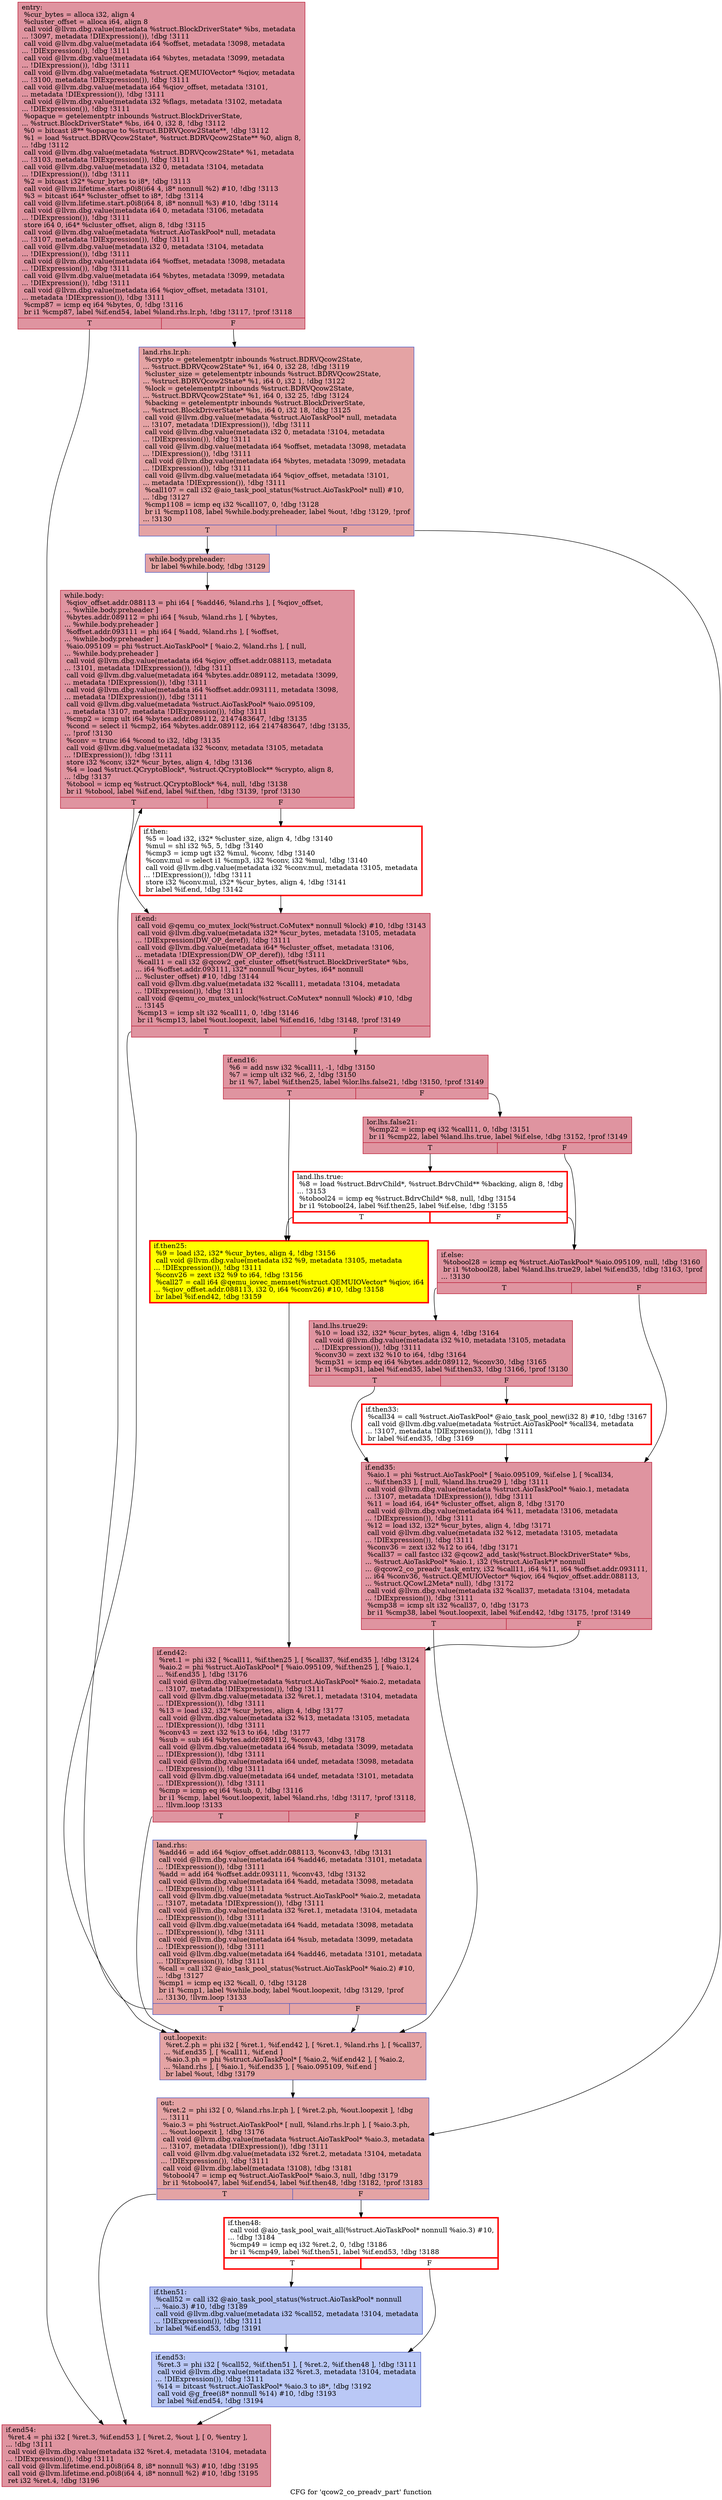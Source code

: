 digraph "CFG for 'qcow2_co_preadv_part' function" {
	label="CFG for 'qcow2_co_preadv_part' function";

	Node0x559535e28f20 [shape=record,color="#b70d28ff", style=filled, fillcolor="#b70d2870",label="{entry:\l  %cur_bytes = alloca i32, align 4\l  %cluster_offset = alloca i64, align 8\l  call void @llvm.dbg.value(metadata %struct.BlockDriverState* %bs, metadata\l... !3097, metadata !DIExpression()), !dbg !3111\l  call void @llvm.dbg.value(metadata i64 %offset, metadata !3098, metadata\l... !DIExpression()), !dbg !3111\l  call void @llvm.dbg.value(metadata i64 %bytes, metadata !3099, metadata\l... !DIExpression()), !dbg !3111\l  call void @llvm.dbg.value(metadata %struct.QEMUIOVector* %qiov, metadata\l... !3100, metadata !DIExpression()), !dbg !3111\l  call void @llvm.dbg.value(metadata i64 %qiov_offset, metadata !3101,\l... metadata !DIExpression()), !dbg !3111\l  call void @llvm.dbg.value(metadata i32 %flags, metadata !3102, metadata\l... !DIExpression()), !dbg !3111\l  %opaque = getelementptr inbounds %struct.BlockDriverState,\l... %struct.BlockDriverState* %bs, i64 0, i32 8, !dbg !3112\l  %0 = bitcast i8** %opaque to %struct.BDRVQcow2State**, !dbg !3112\l  %1 = load %struct.BDRVQcow2State*, %struct.BDRVQcow2State** %0, align 8,\l... !dbg !3112\l  call void @llvm.dbg.value(metadata %struct.BDRVQcow2State* %1, metadata\l... !3103, metadata !DIExpression()), !dbg !3111\l  call void @llvm.dbg.value(metadata i32 0, metadata !3104, metadata\l... !DIExpression()), !dbg !3111\l  %2 = bitcast i32* %cur_bytes to i8*, !dbg !3113\l  call void @llvm.lifetime.start.p0i8(i64 4, i8* nonnull %2) #10, !dbg !3113\l  %3 = bitcast i64* %cluster_offset to i8*, !dbg !3114\l  call void @llvm.lifetime.start.p0i8(i64 8, i8* nonnull %3) #10, !dbg !3114\l  call void @llvm.dbg.value(metadata i64 0, metadata !3106, metadata\l... !DIExpression()), !dbg !3111\l  store i64 0, i64* %cluster_offset, align 8, !dbg !3115\l  call void @llvm.dbg.value(metadata %struct.AioTaskPool* null, metadata\l... !3107, metadata !DIExpression()), !dbg !3111\l  call void @llvm.dbg.value(metadata i32 0, metadata !3104, metadata\l... !DIExpression()), !dbg !3111\l  call void @llvm.dbg.value(metadata i64 %offset, metadata !3098, metadata\l... !DIExpression()), !dbg !3111\l  call void @llvm.dbg.value(metadata i64 %bytes, metadata !3099, metadata\l... !DIExpression()), !dbg !3111\l  call void @llvm.dbg.value(metadata i64 %qiov_offset, metadata !3101,\l... metadata !DIExpression()), !dbg !3111\l  %cmp87 = icmp eq i64 %bytes, 0, !dbg !3116\l  br i1 %cmp87, label %if.end54, label %land.rhs.lr.ph, !dbg !3117, !prof !3118\l|{<s0>T|<s1>F}}"];
	Node0x559535e28f20:s0 -> Node0x559535e58640;
	Node0x559535e28f20:s1 -> Node0x559535ece840;
	Node0x559535ece840 [shape=record,color="#3d50c3ff", style=filled, fillcolor="#c32e3170",label="{land.rhs.lr.ph:                                   \l  %crypto = getelementptr inbounds %struct.BDRVQcow2State,\l... %struct.BDRVQcow2State* %1, i64 0, i32 28, !dbg !3119\l  %cluster_size = getelementptr inbounds %struct.BDRVQcow2State,\l... %struct.BDRVQcow2State* %1, i64 0, i32 1, !dbg !3122\l  %lock = getelementptr inbounds %struct.BDRVQcow2State,\l... %struct.BDRVQcow2State* %1, i64 0, i32 25, !dbg !3124\l  %backing = getelementptr inbounds %struct.BlockDriverState,\l... %struct.BlockDriverState* %bs, i64 0, i32 18, !dbg !3125\l  call void @llvm.dbg.value(metadata %struct.AioTaskPool* null, metadata\l... !3107, metadata !DIExpression()), !dbg !3111\l  call void @llvm.dbg.value(metadata i32 0, metadata !3104, metadata\l... !DIExpression()), !dbg !3111\l  call void @llvm.dbg.value(metadata i64 %offset, metadata !3098, metadata\l... !DIExpression()), !dbg !3111\l  call void @llvm.dbg.value(metadata i64 %bytes, metadata !3099, metadata\l... !DIExpression()), !dbg !3111\l  call void @llvm.dbg.value(metadata i64 %qiov_offset, metadata !3101,\l... metadata !DIExpression()), !dbg !3111\l  %call107 = call i32 @aio_task_pool_status(%struct.AioTaskPool* null) #10,\l... !dbg !3127\l  %cmp1108 = icmp eq i32 %call107, 0, !dbg !3128\l  br i1 %cmp1108, label %while.body.preheader, label %out, !dbg !3129, !prof\l... !3130\l|{<s0>T|<s1>F}}"];
	Node0x559535ece840:s0 -> Node0x559535b863b0;
	Node0x559535ece840:s1 -> Node0x559535e4d160;
	Node0x559535b863b0 [shape=record,color="#3d50c3ff", style=filled, fillcolor="#c32e3170",label="{while.body.preheader:                             \l  br label %while.body, !dbg !3129\l}"];
	Node0x559535b863b0 -> Node0x559535e4cc40;
	Node0x559535e4c1b0 [shape=record,color="#3d50c3ff", style=filled, fillcolor="#c32e3170",label="{land.rhs:                                         \l  %add46 = add i64 %qiov_offset.addr.088113, %conv43, !dbg !3131\l  call void @llvm.dbg.value(metadata i64 %add46, metadata !3101, metadata\l... !DIExpression()), !dbg !3111\l  %add = add i64 %offset.addr.093111, %conv43, !dbg !3132\l  call void @llvm.dbg.value(metadata i64 %add, metadata !3098, metadata\l... !DIExpression()), !dbg !3111\l  call void @llvm.dbg.value(metadata %struct.AioTaskPool* %aio.2, metadata\l... !3107, metadata !DIExpression()), !dbg !3111\l  call void @llvm.dbg.value(metadata i32 %ret.1, metadata !3104, metadata\l... !DIExpression()), !dbg !3111\l  call void @llvm.dbg.value(metadata i64 %add, metadata !3098, metadata\l... !DIExpression()), !dbg !3111\l  call void @llvm.dbg.value(metadata i64 %sub, metadata !3099, metadata\l... !DIExpression()), !dbg !3111\l  call void @llvm.dbg.value(metadata i64 %add46, metadata !3101, metadata\l... !DIExpression()), !dbg !3111\l  %call = call i32 @aio_task_pool_status(%struct.AioTaskPool* %aio.2) #10,\l... !dbg !3127\l  %cmp1 = icmp eq i32 %call, 0, !dbg !3128\l  br i1 %cmp1, label %while.body, label %out.loopexit, !dbg !3129, !prof\l... !3130, !llvm.loop !3133\l|{<s0>T|<s1>F}}"];
	Node0x559535e4c1b0:s0 -> Node0x559535e4cc40;
	Node0x559535e4c1b0:s1 -> Node0x559535e68000;
	Node0x559535e4cc40 [shape=record,color="#b70d28ff", style=filled, fillcolor="#b70d2870",label="{while.body:                                       \l  %qiov_offset.addr.088113 = phi i64 [ %add46, %land.rhs ], [ %qiov_offset,\l... %while.body.preheader ]\l  %bytes.addr.089112 = phi i64 [ %sub, %land.rhs ], [ %bytes,\l... %while.body.preheader ]\l  %offset.addr.093111 = phi i64 [ %add, %land.rhs ], [ %offset,\l... %while.body.preheader ]\l  %aio.095109 = phi %struct.AioTaskPool* [ %aio.2, %land.rhs ], [ null,\l... %while.body.preheader ]\l  call void @llvm.dbg.value(metadata i64 %qiov_offset.addr.088113, metadata\l... !3101, metadata !DIExpression()), !dbg !3111\l  call void @llvm.dbg.value(metadata i64 %bytes.addr.089112, metadata !3099,\l... metadata !DIExpression()), !dbg !3111\l  call void @llvm.dbg.value(metadata i64 %offset.addr.093111, metadata !3098,\l... metadata !DIExpression()), !dbg !3111\l  call void @llvm.dbg.value(metadata %struct.AioTaskPool* %aio.095109,\l... metadata !3107, metadata !DIExpression()), !dbg !3111\l  %cmp2 = icmp ult i64 %bytes.addr.089112, 2147483647, !dbg !3135\l  %cond = select i1 %cmp2, i64 %bytes.addr.089112, i64 2147483647, !dbg !3135,\l... !prof !3130\l  %conv = trunc i64 %cond to i32, !dbg !3135\l  call void @llvm.dbg.value(metadata i32 %conv, metadata !3105, metadata\l... !DIExpression()), !dbg !3111\l  store i32 %conv, i32* %cur_bytes, align 4, !dbg !3136\l  %4 = load %struct.QCryptoBlock*, %struct.QCryptoBlock** %crypto, align 8,\l... !dbg !3137\l  %tobool = icmp eq %struct.QCryptoBlock* %4, null, !dbg !3138\l  br i1 %tobool, label %if.end, label %if.then, !dbg !3139, !prof !3130\l|{<s0>T|<s1>F}}"];
	Node0x559535e4cc40:s0 -> Node0x559535ca4940;
	Node0x559535e4cc40:s1 -> Node0x559535ca48f0;
	Node0x559535ca48f0 [shape=record,penwidth=3.0, color="red",label="{if.then:                                          \l  %5 = load i32, i32* %cluster_size, align 4, !dbg !3140\l  %mul = shl i32 %5, 5, !dbg !3140\l  %cmp3 = icmp ugt i32 %mul, %conv, !dbg !3140\l  %conv.mul = select i1 %cmp3, i32 %conv, i32 %mul, !dbg !3140\l  call void @llvm.dbg.value(metadata i32 %conv.mul, metadata !3105, metadata\l... !DIExpression()), !dbg !3111\l  store i32 %conv.mul, i32* %cur_bytes, align 4, !dbg !3141\l  br label %if.end, !dbg !3142\l}"];
	Node0x559535ca48f0 -> Node0x559535ca4940;
	Node0x559535ca4940 [shape=record,color="#b70d28ff", style=filled, fillcolor="#b70d2870",label="{if.end:                                           \l  call void @qemu_co_mutex_lock(%struct.CoMutex* nonnull %lock) #10, !dbg !3143\l  call void @llvm.dbg.value(metadata i32* %cur_bytes, metadata !3105, metadata\l... !DIExpression(DW_OP_deref)), !dbg !3111\l  call void @llvm.dbg.value(metadata i64* %cluster_offset, metadata !3106,\l... metadata !DIExpression(DW_OP_deref)), !dbg !3111\l  %call11 = call i32 @qcow2_get_cluster_offset(%struct.BlockDriverState* %bs,\l... i64 %offset.addr.093111, i32* nonnull %cur_bytes, i64* nonnull\l... %cluster_offset) #10, !dbg !3144\l  call void @llvm.dbg.value(metadata i32 %call11, metadata !3104, metadata\l... !DIExpression()), !dbg !3111\l  call void @qemu_co_mutex_unlock(%struct.CoMutex* nonnull %lock) #10, !dbg\l... !3145\l  %cmp13 = icmp slt i32 %call11, 0, !dbg !3146\l  br i1 %cmp13, label %out.loopexit, label %if.end16, !dbg !3148, !prof !3149\l|{<s0>T|<s1>F}}"];
	Node0x559535ca4940:s0 -> Node0x559535e68000;
	Node0x559535ca4940:s1 -> Node0x559535e4cf40;
	Node0x559535e4cf40 [shape=record,color="#b70d28ff", style=filled, fillcolor="#b70d2870",label="{if.end16:                                         \l  %6 = add nsw i32 %call11, -1, !dbg !3150\l  %7 = icmp ult i32 %6, 2, !dbg !3150\l  br i1 %7, label %if.then25, label %lor.lhs.false21, !dbg !3150, !prof !3149\l|{<s0>T|<s1>F}}"];
	Node0x559535e4cf40:s0 -> Node0x559535e53150;
	Node0x559535e4cf40:s1 -> Node0x559535e53260;
	Node0x559535e53260 [shape=record,color="#b70d28ff", style=filled, fillcolor="#b70d2870",label="{lor.lhs.false21:                                  \l  %cmp22 = icmp eq i32 %call11, 0, !dbg !3151\l  br i1 %cmp22, label %land.lhs.true, label %if.else, !dbg !3152, !prof !3149\l|{<s0>T|<s1>F}}"];
	Node0x559535e53260:s0 -> Node0x559535e53b30;
	Node0x559535e53260:s1 -> Node0x559535e531f0;
	Node0x559535e53b30 [shape=record,penwidth=3.0, color="red",label="{land.lhs.true:                                    \l  %8 = load %struct.BdrvChild*, %struct.BdrvChild** %backing, align 8, !dbg\l... !3153\l  %tobool24 = icmp eq %struct.BdrvChild* %8, null, !dbg !3154\l  br i1 %tobool24, label %if.then25, label %if.else, !dbg !3155\l|{<s0>T|<s1>F}}"];
	Node0x559535e53b30:s0 -> Node0x559535e53150;
	Node0x559535e53b30:s1 -> Node0x559535e531f0;
	Node0x559535e53150 [shape=record,penwidth=3.0, style="filled", color="red", fillcolor="yellow",label="{if.then25:                                        \l  %9 = load i32, i32* %cur_bytes, align 4, !dbg !3156\l  call void @llvm.dbg.value(metadata i32 %9, metadata !3105, metadata\l... !DIExpression()), !dbg !3111\l  %conv26 = zext i32 %9 to i64, !dbg !3156\l  %call27 = call i64 @qemu_iovec_memset(%struct.QEMUIOVector* %qiov, i64\l... %qiov_offset.addr.088113, i32 0, i64 %conv26) #10, !dbg !3158\l  br label %if.end42, !dbg !3159\l}"];
	Node0x559535e53150 -> Node0x559535e531a0;
	Node0x559535e531f0 [shape=record,color="#b70d28ff", style=filled, fillcolor="#b70d2870",label="{if.else:                                          \l  %tobool28 = icmp eq %struct.AioTaskPool* %aio.095109, null, !dbg !3160\l  br i1 %tobool28, label %land.lhs.true29, label %if.end35, !dbg !3163, !prof\l... !3130\l|{<s0>T|<s1>F}}"];
	Node0x559535e531f0:s0 -> Node0x559535e55000;
	Node0x559535e531f0:s1 -> Node0x559535e54fb0;
	Node0x559535e55000 [shape=record,color="#b70d28ff", style=filled, fillcolor="#b70d2870",label="{land.lhs.true29:                                  \l  %10 = load i32, i32* %cur_bytes, align 4, !dbg !3164\l  call void @llvm.dbg.value(metadata i32 %10, metadata !3105, metadata\l... !DIExpression()), !dbg !3111\l  %conv30 = zext i32 %10 to i64, !dbg !3164\l  %cmp31 = icmp eq i64 %bytes.addr.089112, %conv30, !dbg !3165\l  br i1 %cmp31, label %if.end35, label %if.then33, !dbg !3166, !prof !3130\l|{<s0>T|<s1>F}}"];
	Node0x559535e55000:s0 -> Node0x559535e54fb0;
	Node0x559535e55000:s1 -> Node0x559535e54f60;
	Node0x559535e54f60 [shape=record,penwidth=3.0, color="red",label="{if.then33:                                        \l  %call34 = call %struct.AioTaskPool* @aio_task_pool_new(i32 8) #10, !dbg !3167\l  call void @llvm.dbg.value(metadata %struct.AioTaskPool* %call34, metadata\l... !3107, metadata !DIExpression()), !dbg !3111\l  br label %if.end35, !dbg !3169\l}"];
	Node0x559535e54f60 -> Node0x559535e54fb0;
	Node0x559535e54fb0 [shape=record,color="#b70d28ff", style=filled, fillcolor="#b70d2870",label="{if.end35:                                         \l  %aio.1 = phi %struct.AioTaskPool* [ %aio.095109, %if.else ], [ %call34,\l... %if.then33 ], [ null, %land.lhs.true29 ], !dbg !3111\l  call void @llvm.dbg.value(metadata %struct.AioTaskPool* %aio.1, metadata\l... !3107, metadata !DIExpression()), !dbg !3111\l  %11 = load i64, i64* %cluster_offset, align 8, !dbg !3170\l  call void @llvm.dbg.value(metadata i64 %11, metadata !3106, metadata\l... !DIExpression()), !dbg !3111\l  %12 = load i32, i32* %cur_bytes, align 4, !dbg !3171\l  call void @llvm.dbg.value(metadata i32 %12, metadata !3105, metadata\l... !DIExpression()), !dbg !3111\l  %conv36 = zext i32 %12 to i64, !dbg !3171\l  %call37 = call fastcc i32 @qcow2_add_task(%struct.BlockDriverState* %bs,\l... %struct.AioTaskPool* %aio.1, i32 (%struct.AioTask*)* nonnull\l... @qcow2_co_preadv_task_entry, i32 %call11, i64 %11, i64 %offset.addr.093111,\l... i64 %conv36, %struct.QEMUIOVector* %qiov, i64 %qiov_offset.addr.088113,\l... %struct.QCowL2Meta* null), !dbg !3172\l  call void @llvm.dbg.value(metadata i32 %call37, metadata !3104, metadata\l... !DIExpression()), !dbg !3111\l  %cmp38 = icmp slt i32 %call37, 0, !dbg !3173\l  br i1 %cmp38, label %out.loopexit, label %if.end42, !dbg !3175, !prof !3149\l|{<s0>T|<s1>F}}"];
	Node0x559535e54fb0:s0 -> Node0x559535e68000;
	Node0x559535e54fb0:s1 -> Node0x559535e531a0;
	Node0x559535e531a0 [shape=record,color="#b70d28ff", style=filled, fillcolor="#b70d2870",label="{if.end42:                                         \l  %ret.1 = phi i32 [ %call11, %if.then25 ], [ %call37, %if.end35 ], !dbg !3124\l  %aio.2 = phi %struct.AioTaskPool* [ %aio.095109, %if.then25 ], [ %aio.1,\l... %if.end35 ], !dbg !3176\l  call void @llvm.dbg.value(metadata %struct.AioTaskPool* %aio.2, metadata\l... !3107, metadata !DIExpression()), !dbg !3111\l  call void @llvm.dbg.value(metadata i32 %ret.1, metadata !3104, metadata\l... !DIExpression()), !dbg !3111\l  %13 = load i32, i32* %cur_bytes, align 4, !dbg !3177\l  call void @llvm.dbg.value(metadata i32 %13, metadata !3105, metadata\l... !DIExpression()), !dbg !3111\l  %conv43 = zext i32 %13 to i64, !dbg !3177\l  %sub = sub i64 %bytes.addr.089112, %conv43, !dbg !3178\l  call void @llvm.dbg.value(metadata i64 %sub, metadata !3099, metadata\l... !DIExpression()), !dbg !3111\l  call void @llvm.dbg.value(metadata i64 undef, metadata !3098, metadata\l... !DIExpression()), !dbg !3111\l  call void @llvm.dbg.value(metadata i64 undef, metadata !3101, metadata\l... !DIExpression()), !dbg !3111\l  %cmp = icmp eq i64 %sub, 0, !dbg !3116\l  br i1 %cmp, label %out.loopexit, label %land.rhs, !dbg !3117, !prof !3118,\l... !llvm.loop !3133\l|{<s0>T|<s1>F}}"];
	Node0x559535e531a0:s0 -> Node0x559535e68000;
	Node0x559535e531a0:s1 -> Node0x559535e4c1b0;
	Node0x559535e68000 [shape=record,color="#3d50c3ff", style=filled, fillcolor="#c32e3170",label="{out.loopexit:                                     \l  %ret.2.ph = phi i32 [ %ret.1, %if.end42 ], [ %ret.1, %land.rhs ], [ %call37,\l... %if.end35 ], [ %call11, %if.end ]\l  %aio.3.ph = phi %struct.AioTaskPool* [ %aio.2, %if.end42 ], [ %aio.2,\l... %land.rhs ], [ %aio.1, %if.end35 ], [ %aio.095109, %if.end ]\l  br label %out, !dbg !3179\l}"];
	Node0x559535e68000 -> Node0x559535e4d160;
	Node0x559535e4d160 [shape=record,color="#3d50c3ff", style=filled, fillcolor="#c32e3170",label="{out:                                              \l  %ret.2 = phi i32 [ 0, %land.rhs.lr.ph ], [ %ret.2.ph, %out.loopexit ], !dbg\l... !3111\l  %aio.3 = phi %struct.AioTaskPool* [ null, %land.rhs.lr.ph ], [ %aio.3.ph,\l... %out.loopexit ], !dbg !3176\l  call void @llvm.dbg.value(metadata %struct.AioTaskPool* %aio.3, metadata\l... !3107, metadata !DIExpression()), !dbg !3111\l  call void @llvm.dbg.value(metadata i32 %ret.2, metadata !3104, metadata\l... !DIExpression()), !dbg !3111\l  call void @llvm.dbg.label(metadata !3108), !dbg !3181\l  %tobool47 = icmp eq %struct.AioTaskPool* %aio.3, null, !dbg !3179\l  br i1 %tobool47, label %if.end54, label %if.then48, !dbg !3182, !prof !3183\l|{<s0>T|<s1>F}}"];
	Node0x559535e4d160:s0 -> Node0x559535e58640;
	Node0x559535e4d160:s1 -> Node0x559535e56470;
	Node0x559535e56470 [shape=record,penwidth=3.0, color="red",label="{if.then48:                                        \l  call void @aio_task_pool_wait_all(%struct.AioTaskPool* nonnull %aio.3) #10,\l... !dbg !3184\l  %cmp49 = icmp eq i32 %ret.2, 0, !dbg !3186\l  br i1 %cmp49, label %if.then51, label %if.end53, !dbg !3188\l|{<s0>T|<s1>F}}"];
	Node0x559535e56470:s0 -> Node0x559535e59420;
	Node0x559535e56470:s1 -> Node0x559535e59470;
	Node0x559535e59420 [shape=record,color="#3d50c3ff", style=filled, fillcolor="#5572df70",label="{if.then51:                                        \l  %call52 = call i32 @aio_task_pool_status(%struct.AioTaskPool* nonnull\l... %aio.3) #10, !dbg !3189\l  call void @llvm.dbg.value(metadata i32 %call52, metadata !3104, metadata\l... !DIExpression()), !dbg !3111\l  br label %if.end53, !dbg !3191\l}"];
	Node0x559535e59420 -> Node0x559535e59470;
	Node0x559535e59470 [shape=record,color="#3d50c3ff", style=filled, fillcolor="#6282ea70",label="{if.end53:                                         \l  %ret.3 = phi i32 [ %call52, %if.then51 ], [ %ret.2, %if.then48 ], !dbg !3111\l  call void @llvm.dbg.value(metadata i32 %ret.3, metadata !3104, metadata\l... !DIExpression()), !dbg !3111\l  %14 = bitcast %struct.AioTaskPool* %aio.3 to i8*, !dbg !3192\l  call void @g_free(i8* nonnull %14) #10, !dbg !3193\l  br label %if.end54, !dbg !3194\l}"];
	Node0x559535e59470 -> Node0x559535e58640;
	Node0x559535e58640 [shape=record,color="#b70d28ff", style=filled, fillcolor="#b70d2870",label="{if.end54:                                         \l  %ret.4 = phi i32 [ %ret.3, %if.end53 ], [ %ret.2, %out ], [ 0, %entry ],\l... !dbg !3111\l  call void @llvm.dbg.value(metadata i32 %ret.4, metadata !3104, metadata\l... !DIExpression()), !dbg !3111\l  call void @llvm.lifetime.end.p0i8(i64 8, i8* nonnull %3) #10, !dbg !3195\l  call void @llvm.lifetime.end.p0i8(i64 4, i8* nonnull %2) #10, !dbg !3195\l  ret i32 %ret.4, !dbg !3196\l}"];
}
